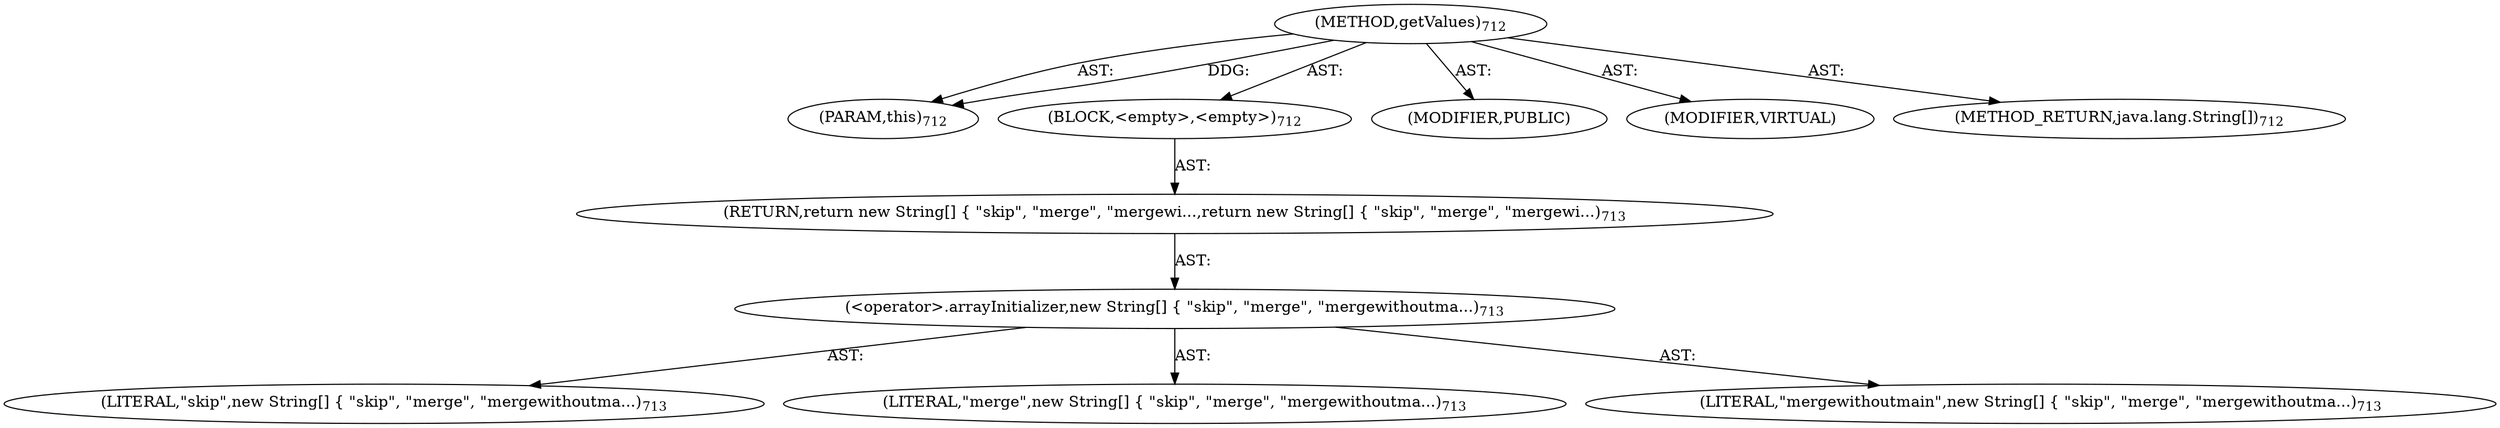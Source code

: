 digraph "getValues" {  
"111669149719" [label = <(METHOD,getValues)<SUB>712</SUB>> ]
"115964117043" [label = <(PARAM,this)<SUB>712</SUB>> ]
"25769803888" [label = <(BLOCK,&lt;empty&gt;,&lt;empty&gt;)<SUB>712</SUB>> ]
"146028888072" [label = <(RETURN,return new String[] { &quot;skip&quot;, &quot;merge&quot;, &quot;mergewi...,return new String[] { &quot;skip&quot;, &quot;merge&quot;, &quot;mergewi...)<SUB>713</SUB>> ]
"30064771509" [label = <(&lt;operator&gt;.arrayInitializer,new String[] { &quot;skip&quot;, &quot;merge&quot;, &quot;mergewithoutma...)<SUB>713</SUB>> ]
"90194313316" [label = <(LITERAL,&quot;skip&quot;,new String[] { &quot;skip&quot;, &quot;merge&quot;, &quot;mergewithoutma...)<SUB>713</SUB>> ]
"90194313317" [label = <(LITERAL,&quot;merge&quot;,new String[] { &quot;skip&quot;, &quot;merge&quot;, &quot;mergewithoutma...)<SUB>713</SUB>> ]
"90194313318" [label = <(LITERAL,&quot;mergewithoutmain&quot;,new String[] { &quot;skip&quot;, &quot;merge&quot;, &quot;mergewithoutma...)<SUB>713</SUB>> ]
"133143986238" [label = <(MODIFIER,PUBLIC)> ]
"133143986239" [label = <(MODIFIER,VIRTUAL)> ]
"128849018903" [label = <(METHOD_RETURN,java.lang.String[])<SUB>712</SUB>> ]
  "111669149719" -> "115964117043"  [ label = "AST: "] 
  "111669149719" -> "25769803888"  [ label = "AST: "] 
  "111669149719" -> "133143986238"  [ label = "AST: "] 
  "111669149719" -> "133143986239"  [ label = "AST: "] 
  "111669149719" -> "128849018903"  [ label = "AST: "] 
  "25769803888" -> "146028888072"  [ label = "AST: "] 
  "146028888072" -> "30064771509"  [ label = "AST: "] 
  "30064771509" -> "90194313316"  [ label = "AST: "] 
  "30064771509" -> "90194313317"  [ label = "AST: "] 
  "30064771509" -> "90194313318"  [ label = "AST: "] 
  "111669149719" -> "115964117043"  [ label = "DDG: "] 
}
